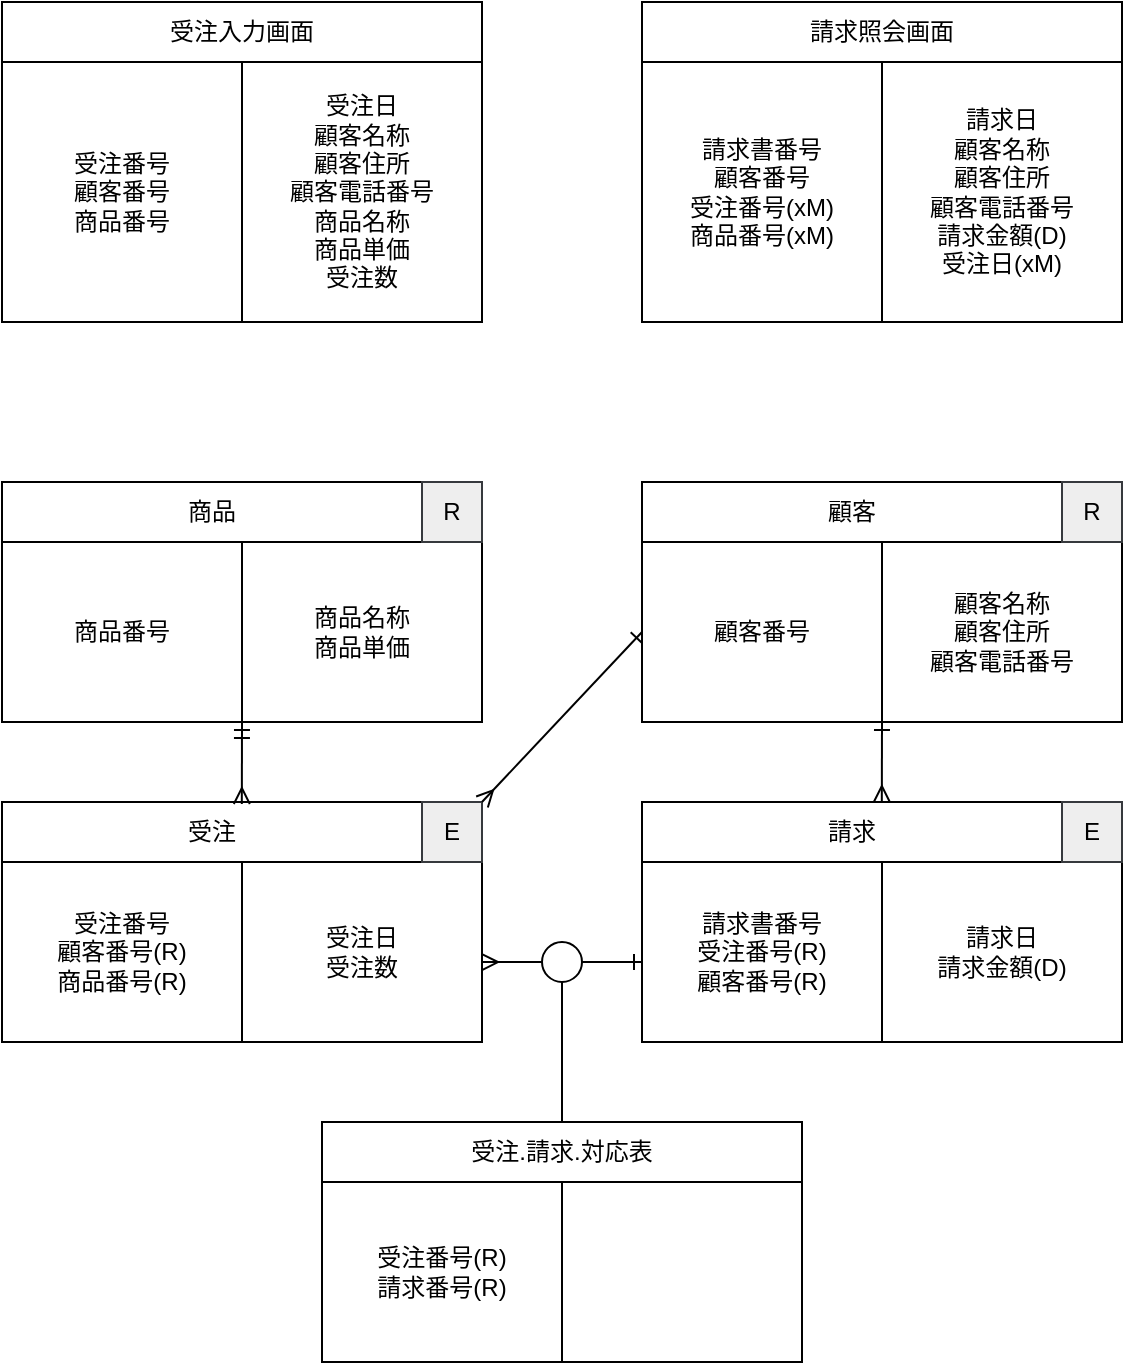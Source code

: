 <mxfile version="26.2.13">
  <diagram name="ページ1" id="cwWWdA-kx0smR2thaBZO">
    <mxGraphModel dx="1426" dy="724" grid="1" gridSize="10" guides="1" tooltips="1" connect="1" arrows="1" fold="1" page="1" pageScale="1" pageWidth="827" pageHeight="1169" math="0" shadow="0">
      <root>
        <mxCell id="0" />
        <mxCell id="1" parent="0" />
        <mxCell id="9-JHhwB_MmcURfHt1Rso-1" value="" style="group" vertex="1" connectable="0" parent="1">
          <mxGeometry x="160" y="40" width="240" height="170" as="geometry" />
        </mxCell>
        <mxCell id="9-JHhwB_MmcURfHt1Rso-2" value="" style="rounded=0;whiteSpace=wrap;html=1;" vertex="1" parent="9-JHhwB_MmcURfHt1Rso-1">
          <mxGeometry width="240" height="120" as="geometry" />
        </mxCell>
        <mxCell id="9-JHhwB_MmcURfHt1Rso-3" value="受注入力画面" style="rounded=0;whiteSpace=wrap;html=1;" vertex="1" parent="9-JHhwB_MmcURfHt1Rso-1">
          <mxGeometry width="240" height="30" as="geometry" />
        </mxCell>
        <mxCell id="9-JHhwB_MmcURfHt1Rso-4" value="受注番号&lt;div&gt;顧客番号&lt;/div&gt;&lt;div&gt;商品番号&lt;/div&gt;" style="rounded=0;whiteSpace=wrap;html=1;" vertex="1" parent="9-JHhwB_MmcURfHt1Rso-1">
          <mxGeometry y="30" width="120" height="130" as="geometry" />
        </mxCell>
        <mxCell id="9-JHhwB_MmcURfHt1Rso-5" value="受注日&lt;div&gt;顧客名称&lt;/div&gt;&lt;div&gt;顧客住所&lt;/div&gt;&lt;div&gt;顧客電話番号&lt;/div&gt;&lt;div&gt;商品名称&lt;/div&gt;&lt;div&gt;商品単価&lt;/div&gt;&lt;div&gt;受注数&lt;/div&gt;" style="rounded=0;whiteSpace=wrap;html=1;" vertex="1" parent="9-JHhwB_MmcURfHt1Rso-1">
          <mxGeometry x="120" y="30" width="120" height="130" as="geometry" />
        </mxCell>
        <mxCell id="9-JHhwB_MmcURfHt1Rso-6" value="" style="group" vertex="1" connectable="0" parent="1">
          <mxGeometry x="480" y="40" width="240" height="170" as="geometry" />
        </mxCell>
        <mxCell id="9-JHhwB_MmcURfHt1Rso-7" value="" style="rounded=0;whiteSpace=wrap;html=1;" vertex="1" parent="9-JHhwB_MmcURfHt1Rso-6">
          <mxGeometry width="240" height="120" as="geometry" />
        </mxCell>
        <mxCell id="9-JHhwB_MmcURfHt1Rso-8" value="請求照会画面" style="rounded=0;whiteSpace=wrap;html=1;" vertex="1" parent="9-JHhwB_MmcURfHt1Rso-6">
          <mxGeometry width="240" height="30" as="geometry" />
        </mxCell>
        <mxCell id="9-JHhwB_MmcURfHt1Rso-9" value="請求書番号&lt;div&gt;顧客番号&lt;/div&gt;&lt;div&gt;受注番号(xM)&lt;/div&gt;&lt;div&gt;商品番号(xM)&lt;/div&gt;" style="rounded=0;whiteSpace=wrap;html=1;" vertex="1" parent="9-JHhwB_MmcURfHt1Rso-6">
          <mxGeometry y="30" width="120" height="130" as="geometry" />
        </mxCell>
        <mxCell id="9-JHhwB_MmcURfHt1Rso-10" value="請求日&lt;div&gt;顧客名称&lt;/div&gt;&lt;div&gt;顧客住所&lt;/div&gt;&lt;div&gt;顧客電話番号&lt;/div&gt;&lt;div&gt;請求金額(D)&lt;/div&gt;&lt;div&gt;受注日(xM)&lt;/div&gt;" style="rounded=0;whiteSpace=wrap;html=1;" vertex="1" parent="9-JHhwB_MmcURfHt1Rso-6">
          <mxGeometry x="120" y="30" width="120" height="130" as="geometry" />
        </mxCell>
        <mxCell id="9-JHhwB_MmcURfHt1Rso-44" value="" style="group" vertex="1" connectable="0" parent="1">
          <mxGeometry x="160" y="280" width="240" height="120" as="geometry" />
        </mxCell>
        <mxCell id="9-JHhwB_MmcURfHt1Rso-17" value="" style="rounded=0;whiteSpace=wrap;html=1;container=0;" vertex="1" parent="9-JHhwB_MmcURfHt1Rso-44">
          <mxGeometry width="240" height="120" as="geometry" />
        </mxCell>
        <mxCell id="9-JHhwB_MmcURfHt1Rso-18" value="商品" style="rounded=0;whiteSpace=wrap;html=1;container=0;" vertex="1" parent="9-JHhwB_MmcURfHt1Rso-44">
          <mxGeometry width="210" height="30" as="geometry" />
        </mxCell>
        <mxCell id="9-JHhwB_MmcURfHt1Rso-19" value="商品番号" style="rounded=0;whiteSpace=wrap;html=1;container=0;" vertex="1" parent="9-JHhwB_MmcURfHt1Rso-44">
          <mxGeometry y="30" width="120" height="90" as="geometry" />
        </mxCell>
        <mxCell id="9-JHhwB_MmcURfHt1Rso-20" value="商品名称&lt;div&gt;商品単価&lt;/div&gt;" style="rounded=0;whiteSpace=wrap;html=1;container=0;" vertex="1" parent="9-JHhwB_MmcURfHt1Rso-44">
          <mxGeometry x="120" y="30" width="120" height="90" as="geometry" />
        </mxCell>
        <mxCell id="9-JHhwB_MmcURfHt1Rso-42" value="R" style="rounded=0;whiteSpace=wrap;html=1;fillColor=#eeeeee;strokeColor=#36393d;container=0;" vertex="1" parent="9-JHhwB_MmcURfHt1Rso-44">
          <mxGeometry x="210" width="30" height="30" as="geometry" />
        </mxCell>
        <mxCell id="9-JHhwB_MmcURfHt1Rso-45" value="" style="group" vertex="1" connectable="0" parent="1">
          <mxGeometry x="480" y="280" width="240" height="120" as="geometry" />
        </mxCell>
        <mxCell id="9-JHhwB_MmcURfHt1Rso-46" value="" style="rounded=0;whiteSpace=wrap;html=1;container=0;" vertex="1" parent="9-JHhwB_MmcURfHt1Rso-45">
          <mxGeometry width="240" height="120" as="geometry" />
        </mxCell>
        <mxCell id="9-JHhwB_MmcURfHt1Rso-47" value="顧客" style="rounded=0;whiteSpace=wrap;html=1;container=0;" vertex="1" parent="9-JHhwB_MmcURfHt1Rso-45">
          <mxGeometry width="210" height="30" as="geometry" />
        </mxCell>
        <mxCell id="9-JHhwB_MmcURfHt1Rso-48" value="顧客番号" style="rounded=0;whiteSpace=wrap;html=1;container=0;" vertex="1" parent="9-JHhwB_MmcURfHt1Rso-45">
          <mxGeometry y="30" width="120" height="90" as="geometry" />
        </mxCell>
        <mxCell id="9-JHhwB_MmcURfHt1Rso-49" value="顧客名称&lt;div&gt;顧客住所&lt;/div&gt;&lt;div&gt;顧客電話番号&lt;/div&gt;" style="rounded=0;whiteSpace=wrap;html=1;container=0;" vertex="1" parent="9-JHhwB_MmcURfHt1Rso-45">
          <mxGeometry x="120" y="30" width="120" height="90" as="geometry" />
        </mxCell>
        <mxCell id="9-JHhwB_MmcURfHt1Rso-50" value="R" style="rounded=0;whiteSpace=wrap;html=1;fillColor=#eeeeee;strokeColor=#36393d;container=0;" vertex="1" parent="9-JHhwB_MmcURfHt1Rso-45">
          <mxGeometry x="210" width="30" height="30" as="geometry" />
        </mxCell>
        <mxCell id="9-JHhwB_MmcURfHt1Rso-51" value="" style="group" vertex="1" connectable="0" parent="1">
          <mxGeometry x="160" y="440" width="240" height="120" as="geometry" />
        </mxCell>
        <mxCell id="9-JHhwB_MmcURfHt1Rso-52" value="" style="rounded=0;whiteSpace=wrap;html=1;container=0;" vertex="1" parent="9-JHhwB_MmcURfHt1Rso-51">
          <mxGeometry width="240" height="120" as="geometry" />
        </mxCell>
        <mxCell id="9-JHhwB_MmcURfHt1Rso-53" value="受注" style="rounded=0;whiteSpace=wrap;html=1;container=0;" vertex="1" parent="9-JHhwB_MmcURfHt1Rso-51">
          <mxGeometry width="210" height="30" as="geometry" />
        </mxCell>
        <mxCell id="9-JHhwB_MmcURfHt1Rso-54" value="受注番号&lt;div&gt;顧客番号(R)&lt;/div&gt;&lt;div&gt;商品番号(R)&lt;/div&gt;" style="rounded=0;whiteSpace=wrap;html=1;container=0;" vertex="1" parent="9-JHhwB_MmcURfHt1Rso-51">
          <mxGeometry y="30" width="120" height="90" as="geometry" />
        </mxCell>
        <mxCell id="9-JHhwB_MmcURfHt1Rso-55" value="受注日&lt;div&gt;受注数&lt;/div&gt;" style="rounded=0;whiteSpace=wrap;html=1;container=0;" vertex="1" parent="9-JHhwB_MmcURfHt1Rso-51">
          <mxGeometry x="120" y="30" width="120" height="90" as="geometry" />
        </mxCell>
        <mxCell id="9-JHhwB_MmcURfHt1Rso-56" value="E" style="rounded=0;whiteSpace=wrap;html=1;fillColor=#eeeeee;strokeColor=#36393d;container=0;" vertex="1" parent="9-JHhwB_MmcURfHt1Rso-51">
          <mxGeometry x="210" width="30" height="30" as="geometry" />
        </mxCell>
        <mxCell id="9-JHhwB_MmcURfHt1Rso-57" value="" style="group" vertex="1" connectable="0" parent="1">
          <mxGeometry x="480" y="440" width="240" height="120" as="geometry" />
        </mxCell>
        <mxCell id="9-JHhwB_MmcURfHt1Rso-58" value="" style="rounded=0;whiteSpace=wrap;html=1;container=0;" vertex="1" parent="9-JHhwB_MmcURfHt1Rso-57">
          <mxGeometry width="240" height="120" as="geometry" />
        </mxCell>
        <mxCell id="9-JHhwB_MmcURfHt1Rso-59" value="請求" style="rounded=0;whiteSpace=wrap;html=1;container=0;" vertex="1" parent="9-JHhwB_MmcURfHt1Rso-57">
          <mxGeometry width="210" height="30" as="geometry" />
        </mxCell>
        <mxCell id="9-JHhwB_MmcURfHt1Rso-60" value="請求書番号&lt;div&gt;受注番号(R)&lt;/div&gt;&lt;div&gt;顧客番号(R)&lt;/div&gt;" style="rounded=0;whiteSpace=wrap;html=1;container=0;" vertex="1" parent="9-JHhwB_MmcURfHt1Rso-57">
          <mxGeometry y="30" width="120" height="90" as="geometry" />
        </mxCell>
        <mxCell id="9-JHhwB_MmcURfHt1Rso-61" value="請求日&lt;div&gt;請求金額(D)&lt;/div&gt;" style="rounded=0;whiteSpace=wrap;html=1;container=0;" vertex="1" parent="9-JHhwB_MmcURfHt1Rso-57">
          <mxGeometry x="120" y="30" width="120" height="90" as="geometry" />
        </mxCell>
        <mxCell id="9-JHhwB_MmcURfHt1Rso-62" value="E" style="rounded=0;whiteSpace=wrap;html=1;fillColor=#eeeeee;strokeColor=#36393d;container=0;" vertex="1" parent="9-JHhwB_MmcURfHt1Rso-57">
          <mxGeometry x="210" width="30" height="30" as="geometry" />
        </mxCell>
        <mxCell id="9-JHhwB_MmcURfHt1Rso-63" value="" style="group" vertex="1" connectable="0" parent="1">
          <mxGeometry x="320" y="600" width="240" height="120" as="geometry" />
        </mxCell>
        <mxCell id="9-JHhwB_MmcURfHt1Rso-64" value="" style="rounded=0;whiteSpace=wrap;html=1;container=0;" vertex="1" parent="9-JHhwB_MmcURfHt1Rso-63">
          <mxGeometry width="240" height="120" as="geometry" />
        </mxCell>
        <mxCell id="9-JHhwB_MmcURfHt1Rso-65" value="受注.請求.対応表" style="rounded=0;whiteSpace=wrap;html=1;container=0;" vertex="1" parent="9-JHhwB_MmcURfHt1Rso-63">
          <mxGeometry width="240" height="30" as="geometry" />
        </mxCell>
        <mxCell id="9-JHhwB_MmcURfHt1Rso-66" value="受注番号(R)&lt;div&gt;請求番号(R)&lt;/div&gt;" style="rounded=0;whiteSpace=wrap;html=1;container=0;" vertex="1" parent="9-JHhwB_MmcURfHt1Rso-63">
          <mxGeometry y="30" width="120" height="90" as="geometry" />
        </mxCell>
        <mxCell id="9-JHhwB_MmcURfHt1Rso-67" value="" style="rounded=0;whiteSpace=wrap;html=1;container=0;" vertex="1" parent="9-JHhwB_MmcURfHt1Rso-63">
          <mxGeometry x="120" y="30" width="120" height="90" as="geometry" />
        </mxCell>
        <mxCell id="9-JHhwB_MmcURfHt1Rso-73" value="" style="ellipse;whiteSpace=wrap;html=1;aspect=fixed;" vertex="1" parent="1">
          <mxGeometry x="430" y="510" width="20" height="20" as="geometry" />
        </mxCell>
        <mxCell id="9-JHhwB_MmcURfHt1Rso-74" style="rounded=0;orthogonalLoop=1;jettySize=auto;html=1;exitX=1;exitY=0.556;exitDx=0;exitDy=0;entryX=0;entryY=0.5;entryDx=0;entryDy=0;exitPerimeter=0;startArrow=ERmany;startFill=0;endArrow=none;" edge="1" parent="1" source="9-JHhwB_MmcURfHt1Rso-55" target="9-JHhwB_MmcURfHt1Rso-73">
          <mxGeometry relative="1" as="geometry" />
        </mxCell>
        <mxCell id="9-JHhwB_MmcURfHt1Rso-75" style="rounded=0;orthogonalLoop=1;jettySize=auto;html=1;exitX=0;exitY=0.556;exitDx=0;exitDy=0;entryX=1;entryY=0.5;entryDx=0;entryDy=0;exitPerimeter=0;startArrow=ERone;startFill=0;endArrow=none;" edge="1" parent="1" source="9-JHhwB_MmcURfHt1Rso-60" target="9-JHhwB_MmcURfHt1Rso-73">
          <mxGeometry relative="1" as="geometry" />
        </mxCell>
        <mxCell id="9-JHhwB_MmcURfHt1Rso-76" style="edgeStyle=orthogonalEdgeStyle;rounded=0;orthogonalLoop=1;jettySize=auto;html=1;exitX=0.5;exitY=0;exitDx=0;exitDy=0;entryX=0.5;entryY=1;entryDx=0;entryDy=0;endArrow=none;startFill=0;" edge="1" parent="1" source="9-JHhwB_MmcURfHt1Rso-65" target="9-JHhwB_MmcURfHt1Rso-73">
          <mxGeometry relative="1" as="geometry" />
        </mxCell>
        <mxCell id="9-JHhwB_MmcURfHt1Rso-79" style="rounded=0;orthogonalLoop=1;jettySize=auto;html=1;entryX=1;entryY=1;entryDx=0;entryDy=0;exitX=0.571;exitY=0.033;exitDx=0;exitDy=0;exitPerimeter=0;endArrow=ERmandOne;endFill=0;startArrow=ERmany;startFill=0;" edge="1" parent="1" source="9-JHhwB_MmcURfHt1Rso-53" target="9-JHhwB_MmcURfHt1Rso-19">
          <mxGeometry relative="1" as="geometry">
            <mxPoint x="280" y="440" as="sourcePoint" />
          </mxGeometry>
        </mxCell>
        <mxCell id="9-JHhwB_MmcURfHt1Rso-80" style="rounded=0;orthogonalLoop=1;jettySize=auto;html=1;exitX=0.571;exitY=0;exitDx=0;exitDy=0;entryX=0;entryY=1;entryDx=0;entryDy=0;exitPerimeter=0;endArrow=ERone;endFill=0;startArrow=ERmany;startFill=0;" edge="1" parent="1" source="9-JHhwB_MmcURfHt1Rso-59" target="9-JHhwB_MmcURfHt1Rso-49">
          <mxGeometry relative="1" as="geometry" />
        </mxCell>
        <mxCell id="9-JHhwB_MmcURfHt1Rso-81" style="rounded=0;orthogonalLoop=1;jettySize=auto;html=1;exitX=0;exitY=0.5;exitDx=0;exitDy=0;entryX=1;entryY=0;entryDx=0;entryDy=0;endArrow=ERmany;endFill=0;startArrow=ERone;startFill=0;" edge="1" parent="1" source="9-JHhwB_MmcURfHt1Rso-48" target="9-JHhwB_MmcURfHt1Rso-56">
          <mxGeometry relative="1" as="geometry" />
        </mxCell>
      </root>
    </mxGraphModel>
  </diagram>
</mxfile>
